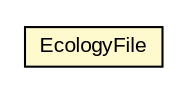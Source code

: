 #!/usr/local/bin/dot
#
# Class diagram 
# Generated by UMLGraph version R5_6-24-gf6e263 (http://www.umlgraph.org/)
#

digraph G {
	edge [fontname="arial",fontsize=10,labelfontname="arial",labelfontsize=10];
	node [fontname="arial",fontsize=10,shape=plaintext];
	nodesep=0.25;
	ranksep=0.5;
	// edu.arizona.biosemantics.semanticmarkup.markupelement.ecology.model.EcologyFile
	c60285 [label=<<table title="edu.arizona.biosemantics.semanticmarkup.markupelement.ecology.model.EcologyFile" border="0" cellborder="1" cellspacing="0" cellpadding="2" port="p" bgcolor="lemonChiffon" href="./EcologyFile.html">
		<tr><td><table border="0" cellspacing="0" cellpadding="1">
<tr><td align="center" balign="center"> EcologyFile </td></tr>
		</table></td></tr>
		</table>>, URL="./EcologyFile.html", fontname="arial", fontcolor="black", fontsize=10.0];
}

